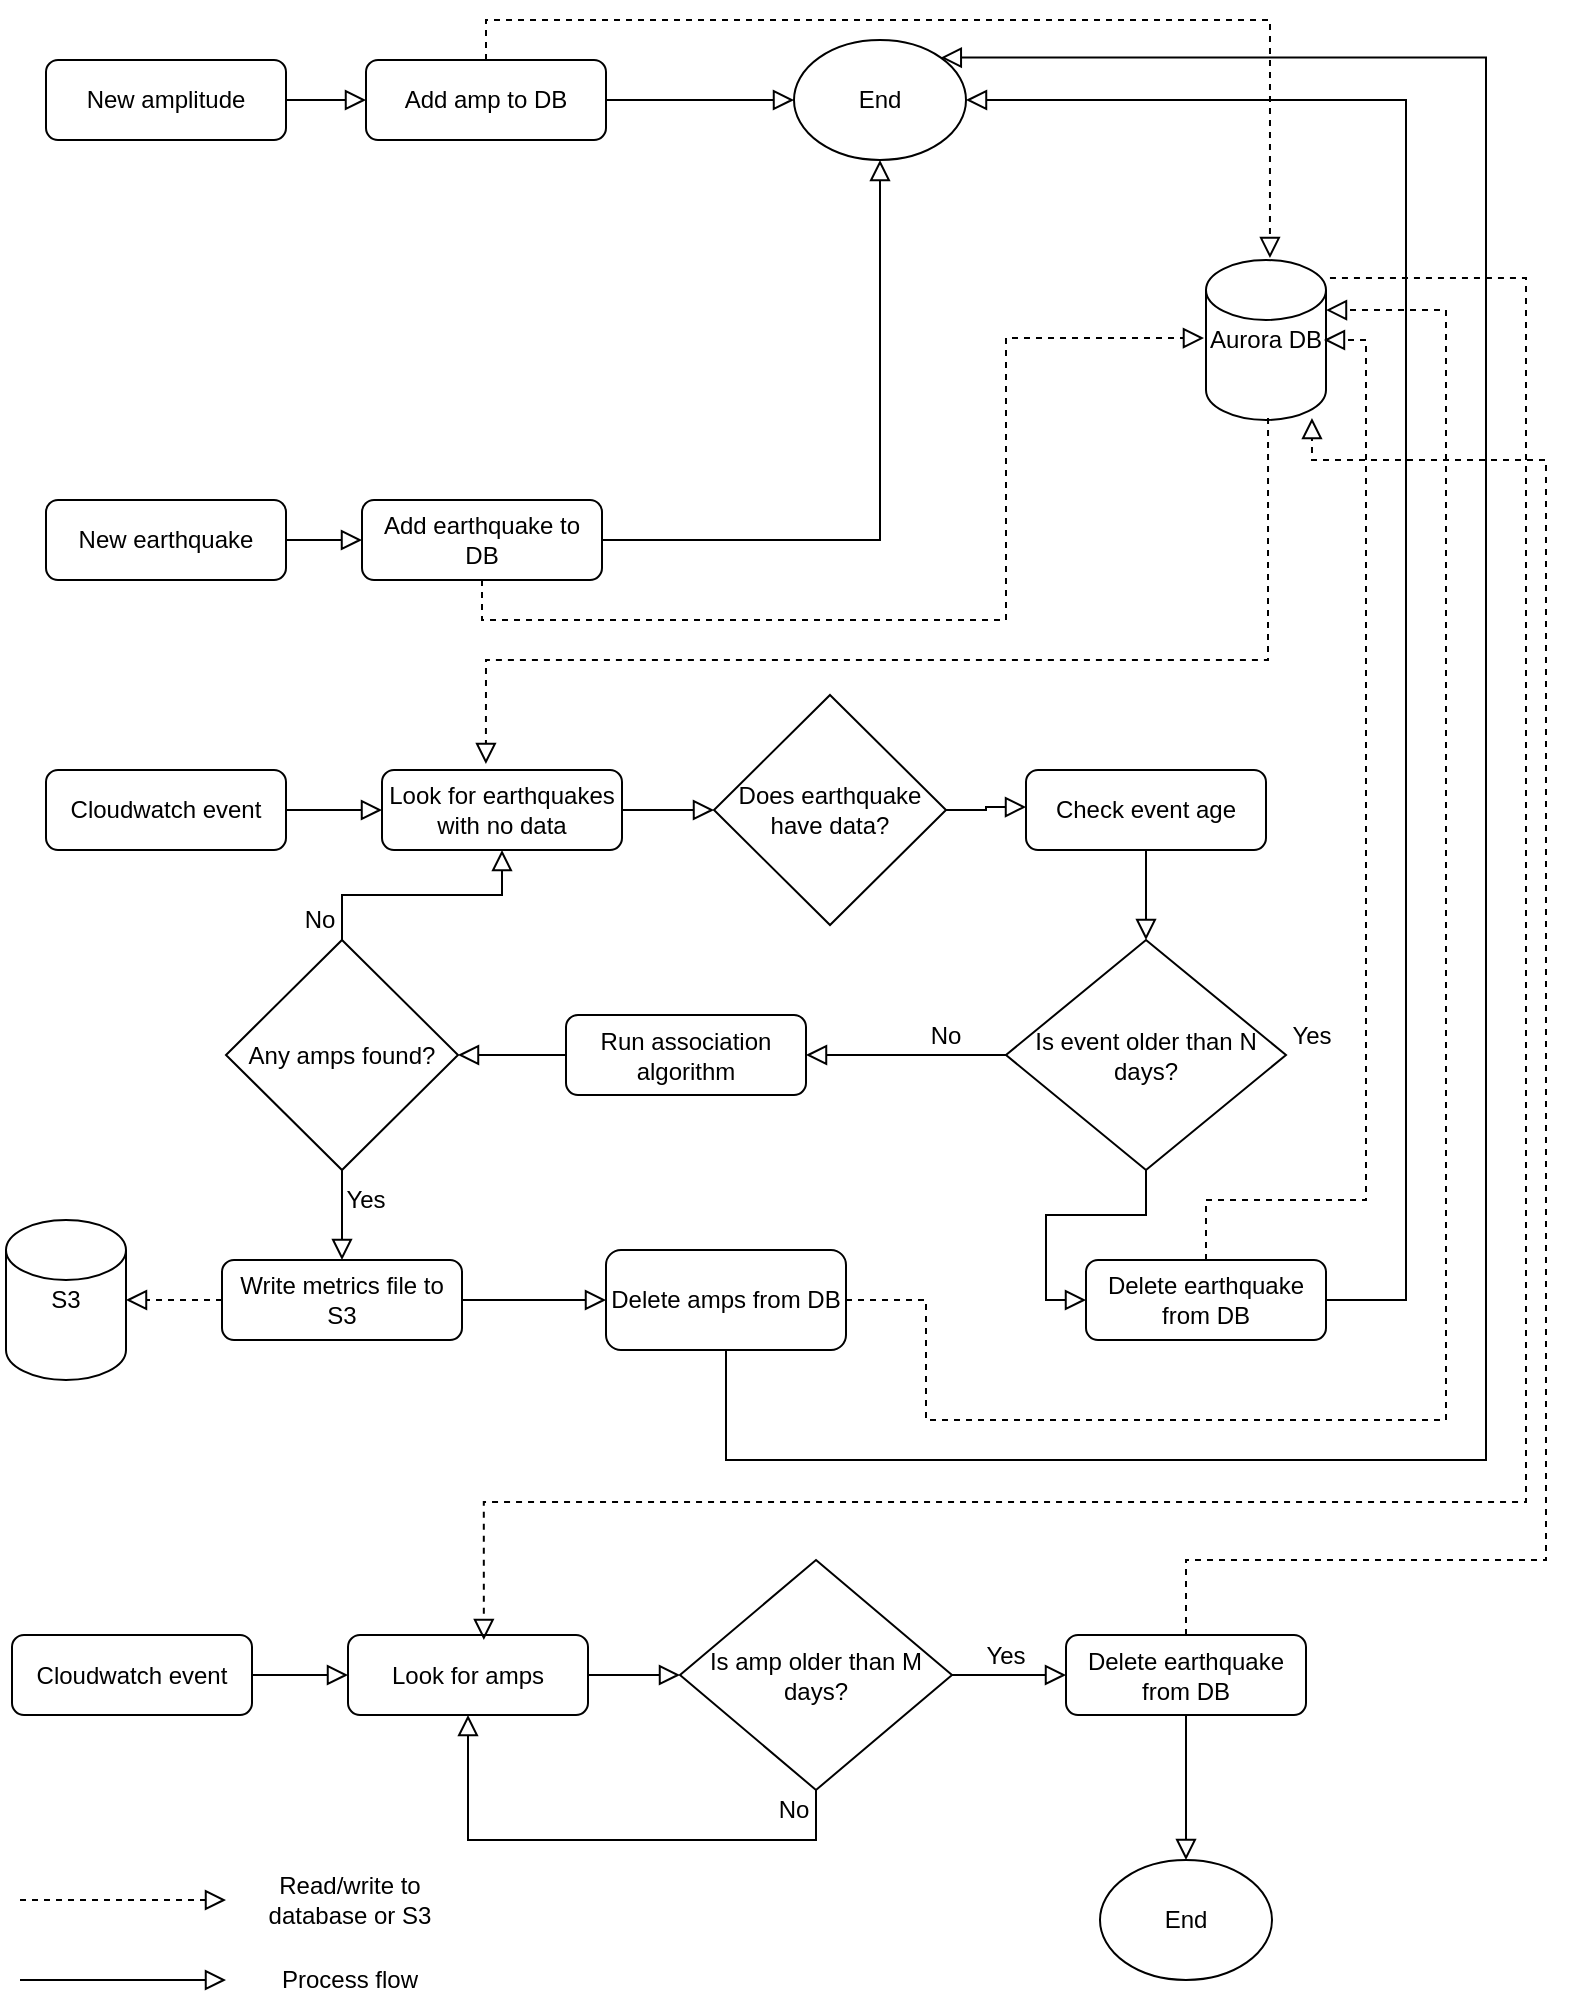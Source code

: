 <mxfile version="13.6.2" type="github">
  <diagram id="C5RBs43oDa-KdzZeNtuy" name="Page-1">
    <mxGraphModel dx="901" dy="693" grid="1" gridSize="10" guides="1" tooltips="1" connect="1" arrows="1" fold="1" page="1" pageScale="1" pageWidth="827" pageHeight="1169" math="0" shadow="0">
      <root>
        <mxCell id="WIyWlLk6GJQsqaUBKTNV-0" />
        <mxCell id="WIyWlLk6GJQsqaUBKTNV-1" parent="WIyWlLk6GJQsqaUBKTNV-0" />
        <mxCell id="WIyWlLk6GJQsqaUBKTNV-2" value="" style="rounded=0;html=1;jettySize=auto;orthogonalLoop=1;fontSize=11;endArrow=block;endFill=0;endSize=8;strokeWidth=1;shadow=0;labelBackgroundColor=none;edgeStyle=orthogonalEdgeStyle;exitX=1;exitY=0.5;exitDx=0;exitDy=0;entryX=0;entryY=0.5;entryDx=0;entryDy=0;" parent="WIyWlLk6GJQsqaUBKTNV-1" source="WIyWlLk6GJQsqaUBKTNV-3" target="w5Hn84-BvLbTgkOhz-22-0" edge="1">
          <mxGeometry relative="1" as="geometry">
            <mxPoint x="150" y="150" as="targetPoint" />
          </mxGeometry>
        </mxCell>
        <mxCell id="WIyWlLk6GJQsqaUBKTNV-3" value="New amplitude" style="rounded=1;whiteSpace=wrap;html=1;fontSize=12;glass=0;strokeWidth=1;shadow=0;" parent="WIyWlLk6GJQsqaUBKTNV-1" vertex="1">
          <mxGeometry x="40" y="40" width="120" height="40" as="geometry" />
        </mxCell>
        <mxCell id="WIyWlLk6GJQsqaUBKTNV-9" value="Yes" style="edgeStyle=orthogonalEdgeStyle;rounded=0;html=1;jettySize=auto;orthogonalLoop=1;fontSize=11;endArrow=block;endFill=0;endSize=8;strokeWidth=1;shadow=0;labelBackgroundColor=none;" parent="WIyWlLk6GJQsqaUBKTNV-1" edge="1">
          <mxGeometry y="10" relative="1" as="geometry">
            <mxPoint as="offset" />
            <mxPoint x="270" y="330" as="sourcePoint" />
          </mxGeometry>
        </mxCell>
        <mxCell id="w5Hn84-BvLbTgkOhz-22-0" value="Add amp to DB" style="rounded=1;whiteSpace=wrap;html=1;fontSize=12;glass=0;strokeWidth=1;shadow=0;" parent="WIyWlLk6GJQsqaUBKTNV-1" vertex="1">
          <mxGeometry x="200" y="40" width="120" height="40" as="geometry" />
        </mxCell>
        <mxCell id="w5Hn84-BvLbTgkOhz-22-2" value="Aurora DB" style="shape=cylinder2;whiteSpace=wrap;html=1;boundedLbl=1;backgroundOutline=1;size=15;" parent="WIyWlLk6GJQsqaUBKTNV-1" vertex="1">
          <mxGeometry x="620" y="140" width="60" height="80" as="geometry" />
        </mxCell>
        <mxCell id="w5Hn84-BvLbTgkOhz-22-4" value="" style="edgeStyle=orthogonalEdgeStyle;rounded=0;html=1;jettySize=auto;orthogonalLoop=1;fontSize=11;endArrow=block;endFill=0;endSize=8;strokeWidth=1;shadow=0;labelBackgroundColor=none;exitX=0.5;exitY=0;exitDx=0;exitDy=0;entryX=0.533;entryY=-0.012;entryDx=0;entryDy=0;entryPerimeter=0;dashed=1;" parent="WIyWlLk6GJQsqaUBKTNV-1" source="w5Hn84-BvLbTgkOhz-22-0" target="w5Hn84-BvLbTgkOhz-22-2" edge="1">
          <mxGeometry y="10" relative="1" as="geometry">
            <mxPoint as="offset" />
            <mxPoint x="450" y="260" as="sourcePoint" />
            <mxPoint x="580" y="200" as="targetPoint" />
          </mxGeometry>
        </mxCell>
        <mxCell id="w5Hn84-BvLbTgkOhz-22-5" value="End" style="ellipse;whiteSpace=wrap;html=1;" parent="WIyWlLk6GJQsqaUBKTNV-1" vertex="1">
          <mxGeometry x="414" y="30" width="86" height="60" as="geometry" />
        </mxCell>
        <mxCell id="w5Hn84-BvLbTgkOhz-22-7" value="" style="rounded=0;html=1;jettySize=auto;orthogonalLoop=1;fontSize=11;endArrow=block;endFill=0;endSize=8;strokeWidth=1;shadow=0;labelBackgroundColor=none;edgeStyle=orthogonalEdgeStyle;exitX=1;exitY=0.5;exitDx=0;exitDy=0;entryX=0;entryY=0.5;entryDx=0;entryDy=0;" parent="WIyWlLk6GJQsqaUBKTNV-1" source="w5Hn84-BvLbTgkOhz-22-0" target="w5Hn84-BvLbTgkOhz-22-5" edge="1">
          <mxGeometry relative="1" as="geometry">
            <mxPoint x="360" y="59.5" as="sourcePoint" />
            <mxPoint x="400" y="59.5" as="targetPoint" />
          </mxGeometry>
        </mxCell>
        <mxCell id="w5Hn84-BvLbTgkOhz-22-8" value="New earthquake" style="rounded=1;whiteSpace=wrap;html=1;fontSize=12;glass=0;strokeWidth=1;shadow=0;" parent="WIyWlLk6GJQsqaUBKTNV-1" vertex="1">
          <mxGeometry x="40" y="260" width="120" height="40" as="geometry" />
        </mxCell>
        <mxCell id="w5Hn84-BvLbTgkOhz-22-9" value="Add earthquake to DB" style="rounded=1;whiteSpace=wrap;html=1;fontSize=12;glass=0;strokeWidth=1;shadow=0;" parent="WIyWlLk6GJQsqaUBKTNV-1" vertex="1">
          <mxGeometry x="198" y="260" width="120" height="40" as="geometry" />
        </mxCell>
        <mxCell id="w5Hn84-BvLbTgkOhz-22-10" value="" style="edgeStyle=orthogonalEdgeStyle;rounded=0;html=1;jettySize=auto;orthogonalLoop=1;fontSize=11;endArrow=block;endFill=0;endSize=8;strokeWidth=1;shadow=0;labelBackgroundColor=none;entryX=-0.017;entryY=0.488;entryDx=0;entryDy=0;entryPerimeter=0;dashed=1;exitX=0.5;exitY=1;exitDx=0;exitDy=0;" parent="WIyWlLk6GJQsqaUBKTNV-1" source="w5Hn84-BvLbTgkOhz-22-9" target="w5Hn84-BvLbTgkOhz-22-2" edge="1">
          <mxGeometry y="10" relative="1" as="geometry">
            <mxPoint as="offset" />
            <mxPoint x="258" y="310" as="sourcePoint" />
            <mxPoint x="310" y="249.04" as="targetPoint" />
            <Array as="points">
              <mxPoint x="258" y="320" />
              <mxPoint x="520" y="320" />
              <mxPoint x="520" y="179" />
            </Array>
          </mxGeometry>
        </mxCell>
        <mxCell id="w5Hn84-BvLbTgkOhz-22-11" value="" style="rounded=0;html=1;jettySize=auto;orthogonalLoop=1;fontSize=11;endArrow=block;endFill=0;endSize=8;strokeWidth=1;shadow=0;labelBackgroundColor=none;edgeStyle=orthogonalEdgeStyle;exitX=1;exitY=0.5;exitDx=0;exitDy=0;entryX=0;entryY=0.5;entryDx=0;entryDy=0;" parent="WIyWlLk6GJQsqaUBKTNV-1" source="w5Hn84-BvLbTgkOhz-22-8" target="w5Hn84-BvLbTgkOhz-22-9" edge="1">
          <mxGeometry relative="1" as="geometry">
            <mxPoint x="170" y="279.5" as="sourcePoint" />
            <mxPoint x="180" y="330" as="targetPoint" />
          </mxGeometry>
        </mxCell>
        <mxCell id="w5Hn84-BvLbTgkOhz-22-12" value="" style="rounded=0;html=1;jettySize=auto;orthogonalLoop=1;fontSize=11;endArrow=block;endFill=0;endSize=8;strokeWidth=1;shadow=0;labelBackgroundColor=none;edgeStyle=orthogonalEdgeStyle;exitX=1;exitY=0.5;exitDx=0;exitDy=0;entryX=0.5;entryY=1;entryDx=0;entryDy=0;" parent="WIyWlLk6GJQsqaUBKTNV-1" source="w5Hn84-BvLbTgkOhz-22-9" target="w5Hn84-BvLbTgkOhz-22-5" edge="1">
          <mxGeometry relative="1" as="geometry">
            <mxPoint x="360" y="279.5" as="sourcePoint" />
            <mxPoint x="454" y="279.5" as="targetPoint" />
          </mxGeometry>
        </mxCell>
        <mxCell id="w5Hn84-BvLbTgkOhz-22-13" value="Cloudwatch event" style="rounded=1;whiteSpace=wrap;html=1;fontSize=12;glass=0;strokeWidth=1;shadow=0;" parent="WIyWlLk6GJQsqaUBKTNV-1" vertex="1">
          <mxGeometry x="40" y="395" width="120" height="40" as="geometry" />
        </mxCell>
        <mxCell id="w5Hn84-BvLbTgkOhz-22-14" value="" style="rounded=0;html=1;jettySize=auto;orthogonalLoop=1;fontSize=11;endArrow=block;endFill=0;endSize=8;strokeWidth=1;shadow=0;labelBackgroundColor=none;edgeStyle=orthogonalEdgeStyle;exitX=1;exitY=0.5;exitDx=0;exitDy=0;entryX=0;entryY=0.5;entryDx=0;entryDy=0;" parent="WIyWlLk6GJQsqaUBKTNV-1" source="w5Hn84-BvLbTgkOhz-22-13" target="w5Hn84-BvLbTgkOhz-22-15" edge="1">
          <mxGeometry relative="1" as="geometry">
            <mxPoint x="170" y="414.5" as="sourcePoint" />
            <mxPoint x="200" y="415" as="targetPoint" />
          </mxGeometry>
        </mxCell>
        <mxCell id="w5Hn84-BvLbTgkOhz-22-15" value="Look for earthquakes with no data" style="rounded=1;whiteSpace=wrap;html=1;fontSize=12;glass=0;strokeWidth=1;shadow=0;" parent="WIyWlLk6GJQsqaUBKTNV-1" vertex="1">
          <mxGeometry x="208" y="395" width="120" height="40" as="geometry" />
        </mxCell>
        <mxCell id="w5Hn84-BvLbTgkOhz-22-18" value="Does earthquake have data?" style="rhombus;whiteSpace=wrap;html=1;" parent="WIyWlLk6GJQsqaUBKTNV-1" vertex="1">
          <mxGeometry x="374" y="357.5" width="116" height="115" as="geometry" />
        </mxCell>
        <mxCell id="w5Hn84-BvLbTgkOhz-22-19" value="" style="rounded=0;html=1;jettySize=auto;orthogonalLoop=1;fontSize=11;endArrow=block;endFill=0;endSize=8;strokeWidth=1;shadow=0;labelBackgroundColor=none;edgeStyle=orthogonalEdgeStyle;exitX=0.517;exitY=0.988;exitDx=0;exitDy=0;exitPerimeter=0;entryX=0.433;entryY=-0.075;entryDx=0;entryDy=0;entryPerimeter=0;dashed=1;" parent="WIyWlLk6GJQsqaUBKTNV-1" source="w5Hn84-BvLbTgkOhz-22-2" target="w5Hn84-BvLbTgkOhz-22-15" edge="1">
          <mxGeometry relative="1" as="geometry">
            <mxPoint x="780" y="350" as="sourcePoint" />
            <mxPoint x="260" y="310" as="targetPoint" />
            <Array as="points">
              <mxPoint x="651" y="340" />
              <mxPoint x="260" y="340" />
            </Array>
          </mxGeometry>
        </mxCell>
        <mxCell id="w5Hn84-BvLbTgkOhz-22-20" value="" style="rounded=0;html=1;jettySize=auto;orthogonalLoop=1;fontSize=11;endArrow=block;endFill=0;endSize=8;strokeWidth=1;shadow=0;labelBackgroundColor=none;edgeStyle=orthogonalEdgeStyle;exitX=1;exitY=0.5;exitDx=0;exitDy=0;entryX=0;entryY=0.5;entryDx=0;entryDy=0;" parent="WIyWlLk6GJQsqaUBKTNV-1" source="w5Hn84-BvLbTgkOhz-22-15" target="w5Hn84-BvLbTgkOhz-22-18" edge="1">
          <mxGeometry relative="1" as="geometry">
            <mxPoint x="340" y="419.5" as="sourcePoint" />
            <mxPoint x="434" y="419.5" as="targetPoint" />
          </mxGeometry>
        </mxCell>
        <mxCell id="w5Hn84-BvLbTgkOhz-22-21" value="" style="rounded=0;html=1;jettySize=auto;orthogonalLoop=1;fontSize=11;endArrow=block;endFill=0;endSize=8;strokeWidth=1;shadow=0;labelBackgroundColor=none;edgeStyle=orthogonalEdgeStyle;exitX=1;exitY=0.5;exitDx=0;exitDy=0;entryX=0;entryY=0.463;entryDx=0;entryDy=0;entryPerimeter=0;" parent="WIyWlLk6GJQsqaUBKTNV-1" source="w5Hn84-BvLbTgkOhz-22-18" target="w5Hn84-BvLbTgkOhz-22-22" edge="1">
          <mxGeometry relative="1" as="geometry">
            <mxPoint x="530" y="415" as="sourcePoint" />
            <mxPoint x="530" y="415" as="targetPoint" />
          </mxGeometry>
        </mxCell>
        <mxCell id="w5Hn84-BvLbTgkOhz-22-22" value="Check event age" style="rounded=1;whiteSpace=wrap;html=1;fontSize=12;glass=0;strokeWidth=1;shadow=0;" parent="WIyWlLk6GJQsqaUBKTNV-1" vertex="1">
          <mxGeometry x="530" y="395" width="120" height="40" as="geometry" />
        </mxCell>
        <mxCell id="w5Hn84-BvLbTgkOhz-22-23" value="Is event older than N days?" style="rhombus;whiteSpace=wrap;html=1;" parent="WIyWlLk6GJQsqaUBKTNV-1" vertex="1">
          <mxGeometry x="520" y="480" width="140" height="115" as="geometry" />
        </mxCell>
        <mxCell id="w5Hn84-BvLbTgkOhz-22-24" value="" style="rounded=0;html=1;jettySize=auto;orthogonalLoop=1;fontSize=11;endArrow=block;endFill=0;endSize=8;strokeWidth=1;shadow=0;labelBackgroundColor=none;edgeStyle=orthogonalEdgeStyle;exitX=0.5;exitY=1;exitDx=0;exitDy=0;entryX=0.5;entryY=0;entryDx=0;entryDy=0;" parent="WIyWlLk6GJQsqaUBKTNV-1" source="w5Hn84-BvLbTgkOhz-22-22" target="w5Hn84-BvLbTgkOhz-22-23" edge="1">
          <mxGeometry relative="1" as="geometry">
            <mxPoint x="650" y="472.5" as="sourcePoint" />
            <mxPoint x="698" y="472.5" as="targetPoint" />
          </mxGeometry>
        </mxCell>
        <mxCell id="w5Hn84-BvLbTgkOhz-22-26" value="Delete earthquake from DB" style="rounded=1;whiteSpace=wrap;html=1;fontSize=12;glass=0;strokeWidth=1;shadow=0;" parent="WIyWlLk6GJQsqaUBKTNV-1" vertex="1">
          <mxGeometry x="560" y="640" width="120" height="40" as="geometry" />
        </mxCell>
        <mxCell id="w5Hn84-BvLbTgkOhz-22-28" value="" style="rounded=0;html=1;jettySize=auto;orthogonalLoop=1;fontSize=11;endArrow=block;endFill=0;endSize=8;strokeWidth=1;shadow=0;labelBackgroundColor=none;edgeStyle=orthogonalEdgeStyle;exitX=0.5;exitY=1;exitDx=0;exitDy=0;entryX=0;entryY=0.5;entryDx=0;entryDy=0;" parent="WIyWlLk6GJQsqaUBKTNV-1" source="w5Hn84-BvLbTgkOhz-22-23" target="w5Hn84-BvLbTgkOhz-22-26" edge="1">
          <mxGeometry relative="1" as="geometry">
            <mxPoint x="630" y="580" as="sourcePoint" />
            <mxPoint x="724" y="580" as="targetPoint" />
          </mxGeometry>
        </mxCell>
        <mxCell id="w5Hn84-BvLbTgkOhz-22-29" value="" style="edgeStyle=orthogonalEdgeStyle;rounded=0;html=1;jettySize=auto;orthogonalLoop=1;fontSize=11;endArrow=block;endFill=0;endSize=8;strokeWidth=1;shadow=0;labelBackgroundColor=none;entryX=0.983;entryY=0.5;entryDx=0;entryDy=0;entryPerimeter=0;dashed=1;exitX=0.5;exitY=0;exitDx=0;exitDy=0;" parent="WIyWlLk6GJQsqaUBKTNV-1" source="w5Hn84-BvLbTgkOhz-22-26" target="w5Hn84-BvLbTgkOhz-22-2" edge="1">
          <mxGeometry y="10" relative="1" as="geometry">
            <mxPoint as="offset" />
            <mxPoint x="530" y="337.5" as="sourcePoint" />
            <mxPoint x="890.98" y="216.54" as="targetPoint" />
            <Array as="points">
              <mxPoint x="620" y="610" />
              <mxPoint x="700" y="610" />
              <mxPoint x="700" y="180" />
            </Array>
          </mxGeometry>
        </mxCell>
        <mxCell id="w5Hn84-BvLbTgkOhz-22-30" value="" style="rounded=0;html=1;jettySize=auto;orthogonalLoop=1;fontSize=11;endArrow=block;endFill=0;endSize=8;strokeWidth=1;shadow=0;labelBackgroundColor=none;edgeStyle=orthogonalEdgeStyle;entryX=1;entryY=0.5;entryDx=0;entryDy=0;exitX=1;exitY=0.5;exitDx=0;exitDy=0;" parent="WIyWlLk6GJQsqaUBKTNV-1" source="w5Hn84-BvLbTgkOhz-22-26" target="w5Hn84-BvLbTgkOhz-22-5" edge="1">
          <mxGeometry relative="1" as="geometry">
            <mxPoint x="780" y="640" as="sourcePoint" />
            <mxPoint x="770" y="50" as="targetPoint" />
            <Array as="points">
              <mxPoint x="720" y="660" />
              <mxPoint x="720" y="60" />
            </Array>
          </mxGeometry>
        </mxCell>
        <mxCell id="w5Hn84-BvLbTgkOhz-22-31" value="" style="rounded=0;html=1;jettySize=auto;orthogonalLoop=1;fontSize=11;endArrow=block;endFill=0;endSize=8;strokeWidth=1;shadow=0;labelBackgroundColor=none;edgeStyle=orthogonalEdgeStyle;exitX=0;exitY=0.5;exitDx=0;exitDy=0;entryX=1;entryY=0.5;entryDx=0;entryDy=0;" parent="WIyWlLk6GJQsqaUBKTNV-1" source="w5Hn84-BvLbTgkOhz-22-23" target="w5Hn84-BvLbTgkOhz-22-34" edge="1">
          <mxGeometry relative="1" as="geometry">
            <mxPoint x="444" y="557.5" as="sourcePoint" />
            <mxPoint x="450" y="538" as="targetPoint" />
          </mxGeometry>
        </mxCell>
        <mxCell id="w5Hn84-BvLbTgkOhz-22-32" value="Yes" style="text;html=1;strokeColor=none;fillColor=none;align=center;verticalAlign=middle;whiteSpace=wrap;rounded=0;" parent="WIyWlLk6GJQsqaUBKTNV-1" vertex="1">
          <mxGeometry x="653" y="517.5" width="40" height="20" as="geometry" />
        </mxCell>
        <mxCell id="w5Hn84-BvLbTgkOhz-22-33" value="No" style="text;html=1;strokeColor=none;fillColor=none;align=center;verticalAlign=middle;whiteSpace=wrap;rounded=0;" parent="WIyWlLk6GJQsqaUBKTNV-1" vertex="1">
          <mxGeometry x="470" y="517.5" width="40" height="20" as="geometry" />
        </mxCell>
        <mxCell id="w5Hn84-BvLbTgkOhz-22-34" value="Run association algorithm" style="rounded=1;whiteSpace=wrap;html=1;fontSize=12;glass=0;strokeWidth=1;shadow=0;" parent="WIyWlLk6GJQsqaUBKTNV-1" vertex="1">
          <mxGeometry x="300" y="517.5" width="120" height="40" as="geometry" />
        </mxCell>
        <mxCell id="w5Hn84-BvLbTgkOhz-22-35" value="" style="rounded=0;html=1;jettySize=auto;orthogonalLoop=1;fontSize=11;endArrow=block;endFill=0;endSize=8;strokeWidth=1;shadow=0;labelBackgroundColor=none;edgeStyle=orthogonalEdgeStyle;exitX=0;exitY=0.5;exitDx=0;exitDy=0;entryX=1;entryY=0.5;entryDx=0;entryDy=0;" parent="WIyWlLk6GJQsqaUBKTNV-1" source="w5Hn84-BvLbTgkOhz-22-34" target="w5Hn84-BvLbTgkOhz-22-36" edge="1">
          <mxGeometry relative="1" as="geometry">
            <mxPoint x="280" y="527" as="sourcePoint" />
            <mxPoint x="250" y="540" as="targetPoint" />
          </mxGeometry>
        </mxCell>
        <mxCell id="w5Hn84-BvLbTgkOhz-22-36" value="Any amps found?" style="rhombus;whiteSpace=wrap;html=1;" parent="WIyWlLk6GJQsqaUBKTNV-1" vertex="1">
          <mxGeometry x="130" y="480" width="116" height="115" as="geometry" />
        </mxCell>
        <mxCell id="w5Hn84-BvLbTgkOhz-22-37" value="" style="rounded=0;html=1;jettySize=auto;orthogonalLoop=1;fontSize=11;endArrow=block;endFill=0;endSize=8;strokeWidth=1;shadow=0;labelBackgroundColor=none;edgeStyle=orthogonalEdgeStyle;exitX=0.5;exitY=1;exitDx=0;exitDy=0;entryX=0.5;entryY=0;entryDx=0;entryDy=0;" parent="WIyWlLk6GJQsqaUBKTNV-1" source="w5Hn84-BvLbTgkOhz-22-36" target="w5Hn84-BvLbTgkOhz-22-41" edge="1">
          <mxGeometry relative="1" as="geometry">
            <mxPoint x="187.5" y="610" as="sourcePoint" />
            <mxPoint x="188" y="630" as="targetPoint" />
          </mxGeometry>
        </mxCell>
        <mxCell id="w5Hn84-BvLbTgkOhz-22-38" value="" style="rounded=0;html=1;jettySize=auto;orthogonalLoop=1;fontSize=11;endArrow=block;endFill=0;endSize=8;strokeWidth=1;shadow=0;labelBackgroundColor=none;edgeStyle=orthogonalEdgeStyle;exitX=0.5;exitY=0;exitDx=0;exitDy=0;entryX=0.5;entryY=1;entryDx=0;entryDy=0;" parent="WIyWlLk6GJQsqaUBKTNV-1" source="w5Hn84-BvLbTgkOhz-22-36" target="w5Hn84-BvLbTgkOhz-22-15" edge="1">
          <mxGeometry relative="1" as="geometry">
            <mxPoint x="190" y="460" as="sourcePoint" />
            <mxPoint x="236" y="460" as="targetPoint" />
          </mxGeometry>
        </mxCell>
        <mxCell id="w5Hn84-BvLbTgkOhz-22-39" value="No" style="text;html=1;strokeColor=none;fillColor=none;align=center;verticalAlign=middle;whiteSpace=wrap;rounded=0;" parent="WIyWlLk6GJQsqaUBKTNV-1" vertex="1">
          <mxGeometry x="157" y="460" width="40" height="20" as="geometry" />
        </mxCell>
        <mxCell id="w5Hn84-BvLbTgkOhz-22-41" value="Write metrics file to S3" style="rounded=1;whiteSpace=wrap;html=1;fontSize=12;glass=0;strokeWidth=1;shadow=0;" parent="WIyWlLk6GJQsqaUBKTNV-1" vertex="1">
          <mxGeometry x="128" y="640" width="120" height="40" as="geometry" />
        </mxCell>
        <mxCell id="w5Hn84-BvLbTgkOhz-22-42" value="S3" style="shape=cylinder2;whiteSpace=wrap;html=1;boundedLbl=1;backgroundOutline=1;size=15;" parent="WIyWlLk6GJQsqaUBKTNV-1" vertex="1">
          <mxGeometry x="20" y="620" width="60" height="80" as="geometry" />
        </mxCell>
        <mxCell id="w5Hn84-BvLbTgkOhz-22-44" value="" style="rounded=0;html=1;jettySize=auto;orthogonalLoop=1;fontSize=11;endArrow=block;endFill=0;endSize=8;strokeWidth=1;shadow=0;labelBackgroundColor=none;edgeStyle=orthogonalEdgeStyle;exitX=0;exitY=0.5;exitDx=0;exitDy=0;dashed=1;" parent="WIyWlLk6GJQsqaUBKTNV-1" source="w5Hn84-BvLbTgkOhz-22-41" target="w5Hn84-BvLbTgkOhz-22-42" edge="1">
          <mxGeometry relative="1" as="geometry">
            <mxPoint x="190" y="659.5" as="sourcePoint" />
            <mxPoint x="90" y="659.5" as="targetPoint" />
          </mxGeometry>
        </mxCell>
        <mxCell id="w5Hn84-BvLbTgkOhz-22-45" value="" style="rounded=0;html=1;jettySize=auto;orthogonalLoop=1;fontSize=11;endArrow=block;endFill=0;endSize=8;strokeWidth=1;shadow=0;labelBackgroundColor=none;edgeStyle=orthogonalEdgeStyle;exitX=1;exitY=0.5;exitDx=0;exitDy=0;entryX=0;entryY=0.5;entryDx=0;entryDy=0;" parent="WIyWlLk6GJQsqaUBKTNV-1" source="w5Hn84-BvLbTgkOhz-22-41" target="w5Hn84-BvLbTgkOhz-22-46" edge="1">
          <mxGeometry relative="1" as="geometry">
            <mxPoint x="260" y="659.5" as="sourcePoint" />
            <mxPoint x="306" y="659.5" as="targetPoint" />
          </mxGeometry>
        </mxCell>
        <mxCell id="w5Hn84-BvLbTgkOhz-22-46" value="Delete amps from DB" style="rounded=1;whiteSpace=wrap;html=1;fontSize=12;glass=0;strokeWidth=1;shadow=0;" parent="WIyWlLk6GJQsqaUBKTNV-1" vertex="1">
          <mxGeometry x="320" y="635" width="120" height="50" as="geometry" />
        </mxCell>
        <mxCell id="w5Hn84-BvLbTgkOhz-22-47" value="" style="edgeStyle=orthogonalEdgeStyle;rounded=0;html=1;jettySize=auto;orthogonalLoop=1;fontSize=11;endArrow=block;endFill=0;endSize=8;strokeWidth=1;shadow=0;labelBackgroundColor=none;dashed=1;exitX=1;exitY=0.5;exitDx=0;exitDy=0;entryX=1;entryY=0.313;entryDx=0;entryDy=0;entryPerimeter=0;" parent="WIyWlLk6GJQsqaUBKTNV-1" source="w5Hn84-BvLbTgkOhz-22-46" target="w5Hn84-BvLbTgkOhz-22-2" edge="1">
          <mxGeometry y="10" relative="1" as="geometry">
            <mxPoint as="offset" />
            <mxPoint x="710" y="730" as="sourcePoint" />
            <mxPoint x="720" y="150" as="targetPoint" />
            <Array as="points">
              <mxPoint x="480" y="660" />
              <mxPoint x="480" y="720" />
              <mxPoint x="740" y="720" />
              <mxPoint x="740" y="165" />
            </Array>
          </mxGeometry>
        </mxCell>
        <mxCell id="w5Hn84-BvLbTgkOhz-22-48" value="" style="rounded=0;html=1;jettySize=auto;orthogonalLoop=1;fontSize=11;endArrow=block;endFill=0;endSize=8;strokeWidth=1;shadow=0;labelBackgroundColor=none;edgeStyle=orthogonalEdgeStyle;exitX=0.5;exitY=1;exitDx=0;exitDy=0;entryX=1;entryY=0;entryDx=0;entryDy=0;" parent="WIyWlLk6GJQsqaUBKTNV-1" source="w5Hn84-BvLbTgkOhz-22-46" target="w5Hn84-BvLbTgkOhz-22-5" edge="1">
          <mxGeometry relative="1" as="geometry">
            <mxPoint x="400" y="727.5" as="sourcePoint" />
            <mxPoint x="539" y="537.5" as="targetPoint" />
            <Array as="points">
              <mxPoint x="380" y="740" />
              <mxPoint x="760" y="740" />
              <mxPoint x="760" y="39" />
            </Array>
          </mxGeometry>
        </mxCell>
        <mxCell id="w5Hn84-BvLbTgkOhz-22-53" value="" style="group" parent="WIyWlLk6GJQsqaUBKTNV-1" vertex="1" connectable="0">
          <mxGeometry x="70" y="950" width="167" height="60" as="geometry" />
        </mxCell>
        <mxCell id="w5Hn84-BvLbTgkOhz-22-49" value="" style="edgeStyle=orthogonalEdgeStyle;rounded=0;html=1;jettySize=auto;orthogonalLoop=1;fontSize=11;endArrow=block;endFill=0;endSize=8;strokeWidth=1;shadow=0;labelBackgroundColor=none;dashed=1;" parent="w5Hn84-BvLbTgkOhz-22-53" edge="1">
          <mxGeometry y="10" relative="1" as="geometry">
            <mxPoint as="offset" />
            <mxPoint x="-43" y="10" as="sourcePoint" />
            <mxPoint x="60" y="10" as="targetPoint" />
            <Array as="points">
              <mxPoint y="10" />
            </Array>
          </mxGeometry>
        </mxCell>
        <mxCell id="w5Hn84-BvLbTgkOhz-22-50" value="Read/write to database or S3" style="text;html=1;strokeColor=none;fillColor=none;align=center;verticalAlign=middle;whiteSpace=wrap;rounded=0;" parent="w5Hn84-BvLbTgkOhz-22-53" vertex="1">
          <mxGeometry x="77" width="90" height="20" as="geometry" />
        </mxCell>
        <mxCell id="w5Hn84-BvLbTgkOhz-22-51" value="" style="edgeStyle=orthogonalEdgeStyle;rounded=0;html=1;jettySize=auto;orthogonalLoop=1;fontSize=11;endArrow=block;endFill=0;endSize=8;strokeWidth=1;shadow=0;labelBackgroundColor=none;" parent="w5Hn84-BvLbTgkOhz-22-53" edge="1">
          <mxGeometry y="10" relative="1" as="geometry">
            <mxPoint as="offset" />
            <mxPoint x="-43" y="50" as="sourcePoint" />
            <mxPoint x="60" y="50" as="targetPoint" />
            <Array as="points">
              <mxPoint y="50" />
            </Array>
          </mxGeometry>
        </mxCell>
        <mxCell id="w5Hn84-BvLbTgkOhz-22-52" value="Process flow" style="text;html=1;strokeColor=none;fillColor=none;align=center;verticalAlign=middle;whiteSpace=wrap;rounded=0;" parent="w5Hn84-BvLbTgkOhz-22-53" vertex="1">
          <mxGeometry x="77" y="40" width="90" height="20" as="geometry" />
        </mxCell>
        <mxCell id="w5Hn84-BvLbTgkOhz-22-54" value="Cloudwatch event" style="rounded=1;whiteSpace=wrap;html=1;fontSize=12;glass=0;strokeWidth=1;shadow=0;" parent="WIyWlLk6GJQsqaUBKTNV-1" vertex="1">
          <mxGeometry x="23" y="827.5" width="120" height="40" as="geometry" />
        </mxCell>
        <mxCell id="w5Hn84-BvLbTgkOhz-22-55" value="" style="rounded=0;html=1;jettySize=auto;orthogonalLoop=1;fontSize=11;endArrow=block;endFill=0;endSize=8;strokeWidth=1;shadow=0;labelBackgroundColor=none;edgeStyle=orthogonalEdgeStyle;exitX=1;exitY=0.5;exitDx=0;exitDy=0;entryX=0;entryY=0.5;entryDx=0;entryDy=0;" parent="WIyWlLk6GJQsqaUBKTNV-1" source="w5Hn84-BvLbTgkOhz-22-54" target="w5Hn84-BvLbTgkOhz-22-56" edge="1">
          <mxGeometry relative="1" as="geometry">
            <mxPoint x="153" y="847" as="sourcePoint" />
            <mxPoint x="183" y="847.5" as="targetPoint" />
          </mxGeometry>
        </mxCell>
        <mxCell id="w5Hn84-BvLbTgkOhz-22-56" value="Look for amps" style="rounded=1;whiteSpace=wrap;html=1;fontSize=12;glass=0;strokeWidth=1;shadow=0;" parent="WIyWlLk6GJQsqaUBKTNV-1" vertex="1">
          <mxGeometry x="191" y="827.5" width="120" height="40" as="geometry" />
        </mxCell>
        <mxCell id="w5Hn84-BvLbTgkOhz-22-57" value="Is amp older than M days?" style="rhombus;whiteSpace=wrap;html=1;" parent="WIyWlLk6GJQsqaUBKTNV-1" vertex="1">
          <mxGeometry x="357" y="790" width="136" height="115" as="geometry" />
        </mxCell>
        <mxCell id="w5Hn84-BvLbTgkOhz-22-58" value="" style="rounded=0;html=1;jettySize=auto;orthogonalLoop=1;fontSize=11;endArrow=block;endFill=0;endSize=8;strokeWidth=1;shadow=0;labelBackgroundColor=none;edgeStyle=orthogonalEdgeStyle;exitX=1;exitY=0.5;exitDx=0;exitDy=0;entryX=0;entryY=0.5;entryDx=0;entryDy=0;" parent="WIyWlLk6GJQsqaUBKTNV-1" source="w5Hn84-BvLbTgkOhz-22-56" target="w5Hn84-BvLbTgkOhz-22-57" edge="1">
          <mxGeometry relative="1" as="geometry">
            <mxPoint x="323" y="852" as="sourcePoint" />
            <mxPoint x="417" y="852" as="targetPoint" />
          </mxGeometry>
        </mxCell>
        <mxCell id="w5Hn84-BvLbTgkOhz-22-60" value="" style="rounded=0;html=1;jettySize=auto;orthogonalLoop=1;fontSize=11;endArrow=block;endFill=0;endSize=8;strokeWidth=1;shadow=0;labelBackgroundColor=none;edgeStyle=orthogonalEdgeStyle;entryX=0.566;entryY=0.063;entryDx=0;entryDy=0;entryPerimeter=0;dashed=1;exitX=1.033;exitY=0.113;exitDx=0;exitDy=0;exitPerimeter=0;" parent="WIyWlLk6GJQsqaUBKTNV-1" source="w5Hn84-BvLbTgkOhz-22-2" target="w5Hn84-BvLbTgkOhz-22-56" edge="1">
          <mxGeometry relative="1" as="geometry">
            <mxPoint x="810" y="761" as="sourcePoint" />
            <mxPoint x="258.94" y="812.96" as="targetPoint" />
            <Array as="points">
              <mxPoint x="780" y="149" />
              <mxPoint x="780" y="761" />
              <mxPoint x="259" y="761" />
            </Array>
          </mxGeometry>
        </mxCell>
        <mxCell id="w5Hn84-BvLbTgkOhz-22-61" value="" style="rounded=0;html=1;jettySize=auto;orthogonalLoop=1;fontSize=11;endArrow=block;endFill=0;endSize=8;strokeWidth=1;shadow=0;labelBackgroundColor=none;edgeStyle=orthogonalEdgeStyle;exitX=1;exitY=0.5;exitDx=0;exitDy=0;entryX=0;entryY=0.5;entryDx=0;entryDy=0;" parent="WIyWlLk6GJQsqaUBKTNV-1" source="w5Hn84-BvLbTgkOhz-22-57" target="w5Hn84-BvLbTgkOhz-22-64" edge="1">
          <mxGeometry relative="1" as="geometry">
            <mxPoint x="510" y="847" as="sourcePoint" />
            <mxPoint x="538" y="847" as="targetPoint" />
          </mxGeometry>
        </mxCell>
        <mxCell id="w5Hn84-BvLbTgkOhz-22-62" value="Yes" style="text;html=1;strokeColor=none;fillColor=none;align=center;verticalAlign=middle;whiteSpace=wrap;rounded=0;" parent="WIyWlLk6GJQsqaUBKTNV-1" vertex="1">
          <mxGeometry x="180" y="600" width="40" height="20" as="geometry" />
        </mxCell>
        <mxCell id="w5Hn84-BvLbTgkOhz-22-63" value="Yes" style="text;html=1;strokeColor=none;fillColor=none;align=center;verticalAlign=middle;whiteSpace=wrap;rounded=0;" parent="WIyWlLk6GJQsqaUBKTNV-1" vertex="1">
          <mxGeometry x="500" y="827.5" width="40" height="20" as="geometry" />
        </mxCell>
        <mxCell id="w5Hn84-BvLbTgkOhz-22-64" value="Delete earthquake from DB" style="rounded=1;whiteSpace=wrap;html=1;fontSize=12;glass=0;strokeWidth=1;shadow=0;" parent="WIyWlLk6GJQsqaUBKTNV-1" vertex="1">
          <mxGeometry x="550" y="827.5" width="120" height="40" as="geometry" />
        </mxCell>
        <mxCell id="w5Hn84-BvLbTgkOhz-22-67" value="" style="edgeStyle=orthogonalEdgeStyle;rounded=0;html=1;jettySize=auto;orthogonalLoop=1;fontSize=11;endArrow=block;endFill=0;endSize=8;strokeWidth=1;shadow=0;labelBackgroundColor=none;dashed=1;exitX=0.5;exitY=0;exitDx=0;exitDy=0;entryX=0.883;entryY=0.988;entryDx=0;entryDy=0;entryPerimeter=0;" parent="WIyWlLk6GJQsqaUBKTNV-1" source="w5Hn84-BvLbTgkOhz-22-64" target="w5Hn84-BvLbTgkOhz-22-2" edge="1">
          <mxGeometry y="10" relative="1" as="geometry">
            <mxPoint as="offset" />
            <mxPoint x="450" y="670" as="sourcePoint" />
            <mxPoint x="540" y="204" as="targetPoint" />
            <Array as="points">
              <mxPoint x="610" y="790" />
              <mxPoint x="790" y="790" />
              <mxPoint x="790" y="240" />
              <mxPoint x="673" y="240" />
            </Array>
          </mxGeometry>
        </mxCell>
        <mxCell id="w5Hn84-BvLbTgkOhz-22-68" value="End" style="ellipse;whiteSpace=wrap;html=1;" parent="WIyWlLk6GJQsqaUBKTNV-1" vertex="1">
          <mxGeometry x="567" y="940" width="86" height="60" as="geometry" />
        </mxCell>
        <mxCell id="w5Hn84-BvLbTgkOhz-22-69" value="" style="rounded=0;html=1;jettySize=auto;orthogonalLoop=1;fontSize=11;endArrow=block;endFill=0;endSize=8;strokeWidth=1;shadow=0;labelBackgroundColor=none;edgeStyle=orthogonalEdgeStyle;exitX=0.5;exitY=1;exitDx=0;exitDy=0;entryX=0.5;entryY=0;entryDx=0;entryDy=0;" parent="WIyWlLk6GJQsqaUBKTNV-1" source="w5Hn84-BvLbTgkOhz-22-64" target="w5Hn84-BvLbTgkOhz-22-68" edge="1">
          <mxGeometry relative="1" as="geometry">
            <mxPoint x="609.5" y="890" as="sourcePoint" />
            <mxPoint x="609.5" y="935" as="targetPoint" />
          </mxGeometry>
        </mxCell>
        <mxCell id="w5Hn84-BvLbTgkOhz-22-70" value="" style="rounded=0;html=1;jettySize=auto;orthogonalLoop=1;fontSize=11;endArrow=block;endFill=0;endSize=8;strokeWidth=1;shadow=0;labelBackgroundColor=none;edgeStyle=orthogonalEdgeStyle;exitX=0.5;exitY=1;exitDx=0;exitDy=0;entryX=0.5;entryY=1;entryDx=0;entryDy=0;" parent="WIyWlLk6GJQsqaUBKTNV-1" source="w5Hn84-BvLbTgkOhz-22-57" target="w5Hn84-BvLbTgkOhz-22-56" edge="1">
          <mxGeometry relative="1" as="geometry">
            <mxPoint x="444" y="930" as="sourcePoint" />
            <mxPoint x="414" y="995" as="targetPoint" />
            <Array as="points">
              <mxPoint x="425" y="930" />
              <mxPoint x="251" y="930" />
            </Array>
          </mxGeometry>
        </mxCell>
        <mxCell id="w5Hn84-BvLbTgkOhz-22-71" value="No" style="text;html=1;strokeColor=none;fillColor=none;align=center;verticalAlign=middle;whiteSpace=wrap;rounded=0;" parent="WIyWlLk6GJQsqaUBKTNV-1" vertex="1">
          <mxGeometry x="394" y="905" width="40" height="20" as="geometry" />
        </mxCell>
      </root>
    </mxGraphModel>
  </diagram>
</mxfile>
